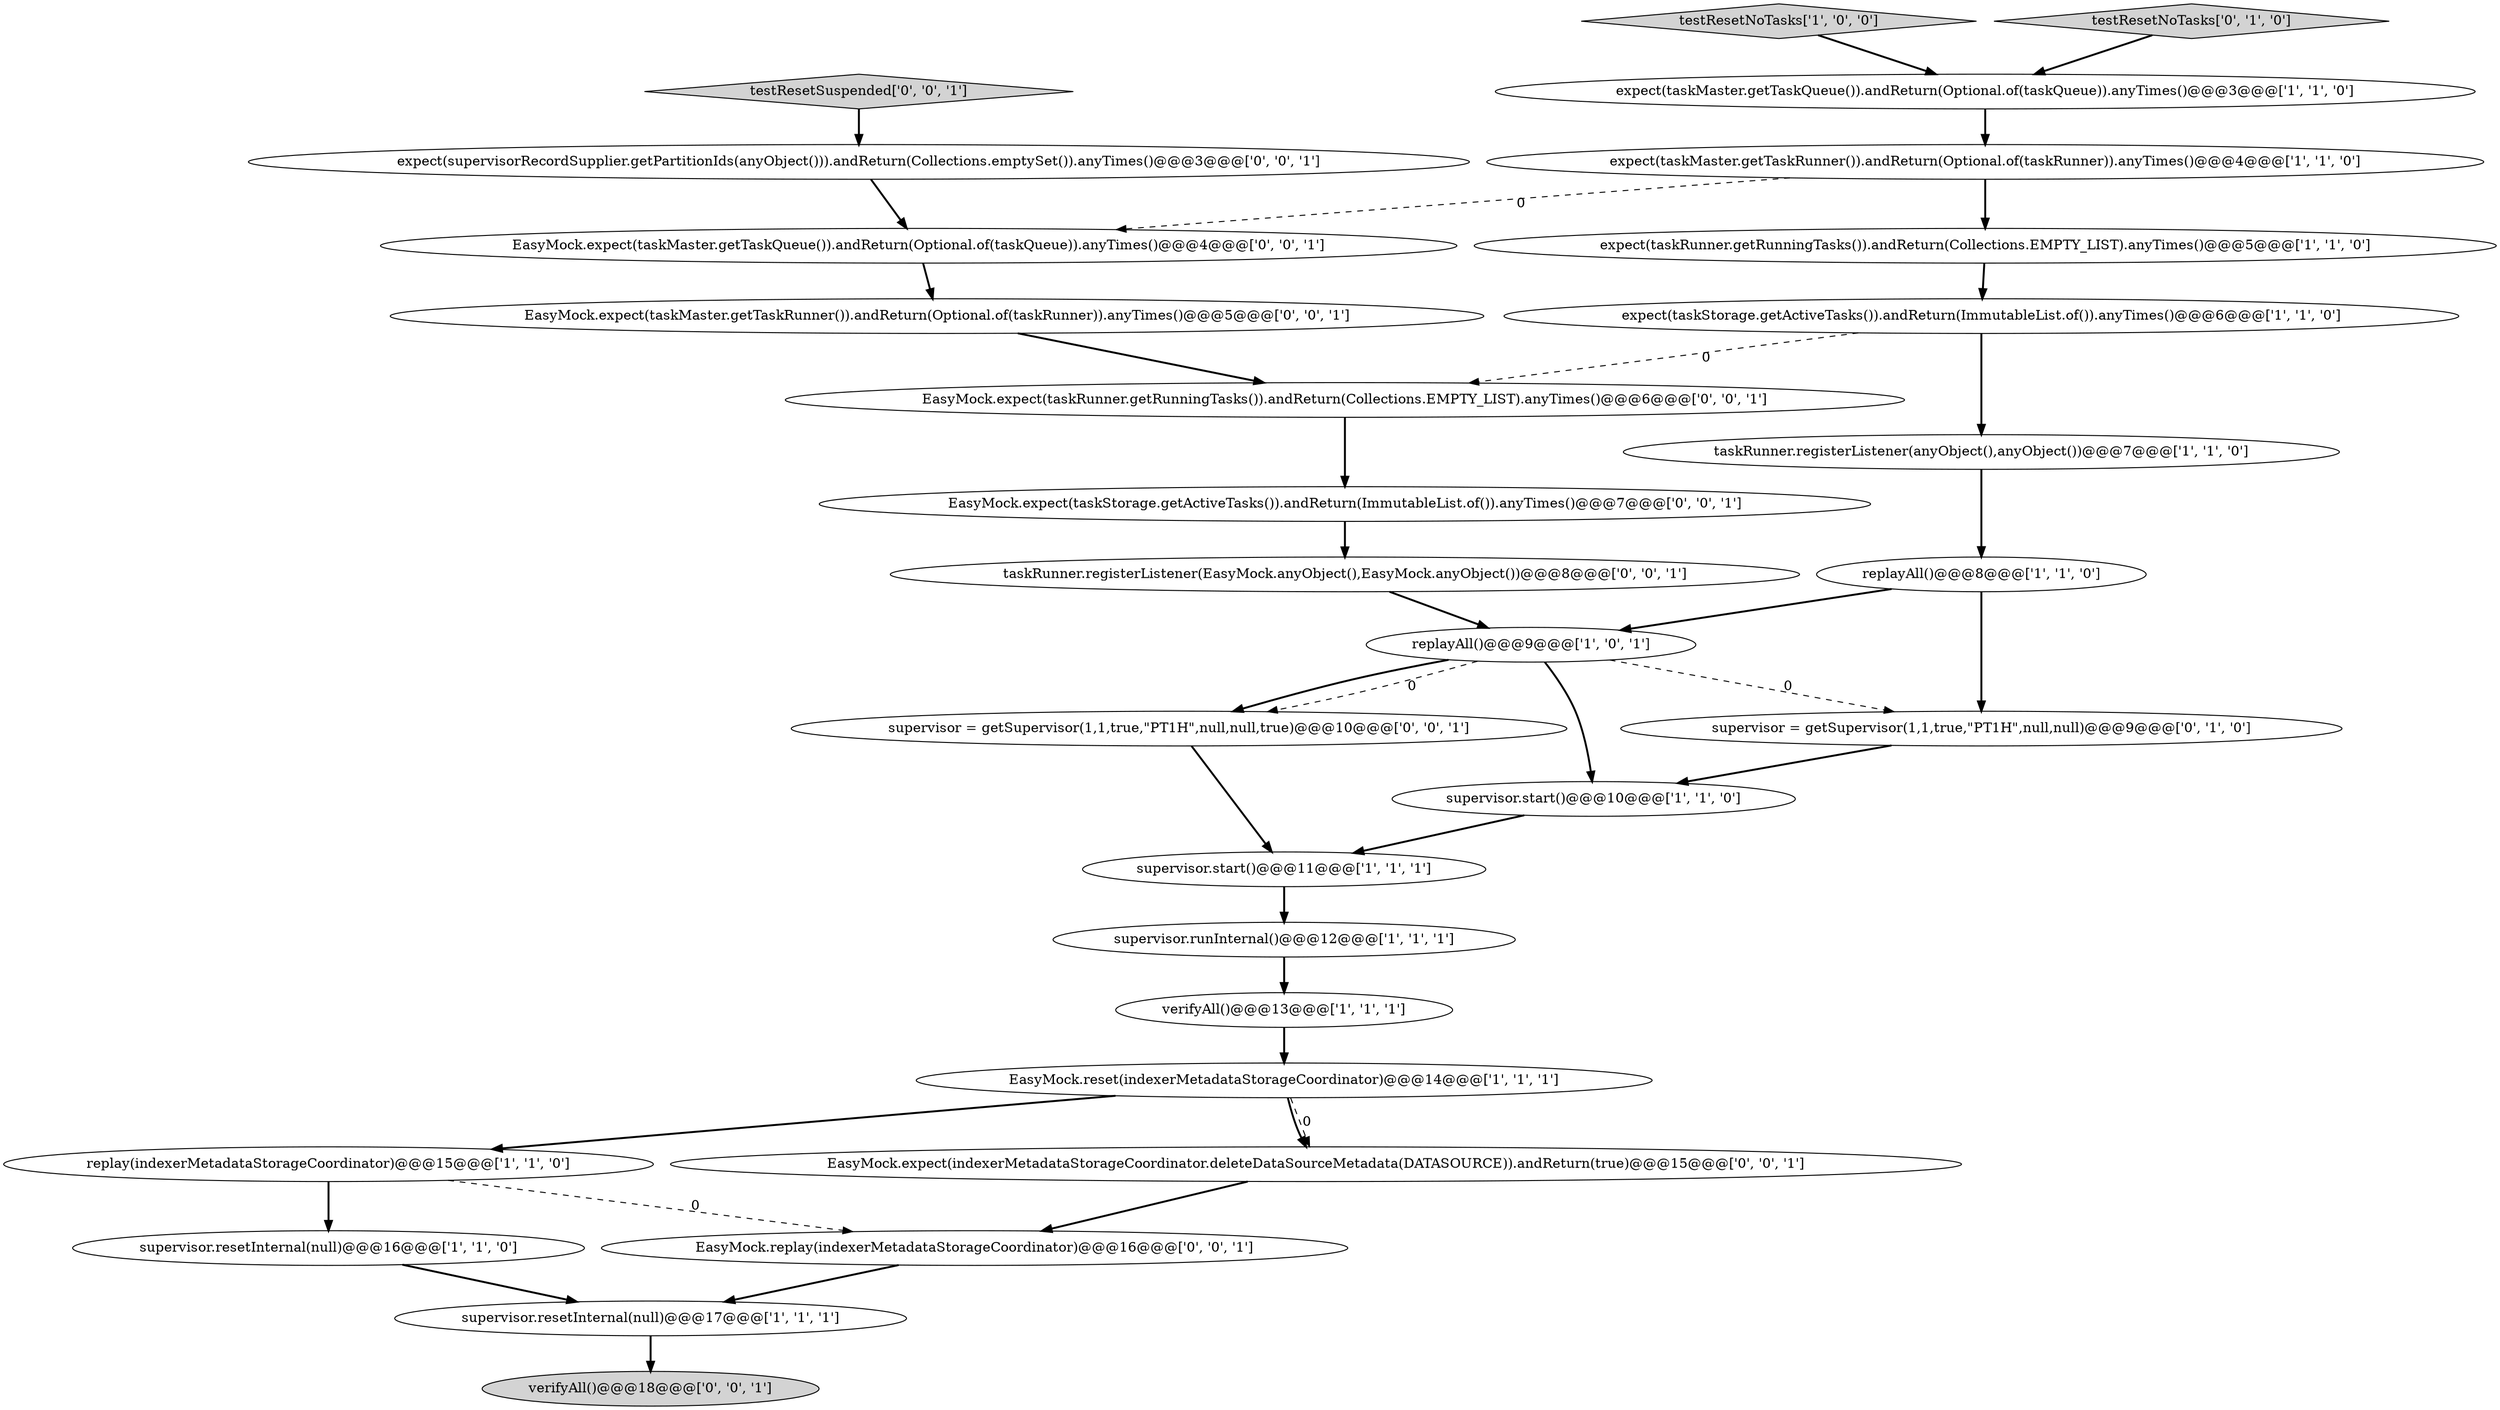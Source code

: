 digraph {
10 [style = filled, label = "supervisor.resetInternal(null)@@@17@@@['1', '1', '1']", fillcolor = white, shape = ellipse image = "AAA0AAABBB1BBB"];
8 [style = filled, label = "replay(indexerMetadataStorageCoordinator)@@@15@@@['1', '1', '0']", fillcolor = white, shape = ellipse image = "AAA0AAABBB1BBB"];
6 [style = filled, label = "replayAll()@@@9@@@['1', '0', '1']", fillcolor = white, shape = ellipse image = "AAA0AAABBB1BBB"];
11 [style = filled, label = "supervisor.resetInternal(null)@@@16@@@['1', '1', '0']", fillcolor = white, shape = ellipse image = "AAA0AAABBB1BBB"];
14 [style = filled, label = "supervisor.start()@@@10@@@['1', '1', '0']", fillcolor = white, shape = ellipse image = "AAA0AAABBB1BBB"];
18 [style = filled, label = "verifyAll()@@@18@@@['0', '0', '1']", fillcolor = lightgray, shape = ellipse image = "AAA0AAABBB3BBB"];
24 [style = filled, label = "expect(supervisorRecordSupplier.getPartitionIds(anyObject())).andReturn(Collections.emptySet()).anyTimes()@@@3@@@['0', '0', '1']", fillcolor = white, shape = ellipse image = "AAA0AAABBB3BBB"];
23 [style = filled, label = "taskRunner.registerListener(EasyMock.anyObject(),EasyMock.anyObject())@@@8@@@['0', '0', '1']", fillcolor = white, shape = ellipse image = "AAA0AAABBB3BBB"];
13 [style = filled, label = "taskRunner.registerListener(anyObject(),anyObject())@@@7@@@['1', '1', '0']", fillcolor = white, shape = ellipse image = "AAA0AAABBB1BBB"];
26 [style = filled, label = "supervisor = getSupervisor(1,1,true,\"PT1H\",null,null,true)@@@10@@@['0', '0', '1']", fillcolor = white, shape = ellipse image = "AAA0AAABBB3BBB"];
9 [style = filled, label = "verifyAll()@@@13@@@['1', '1', '1']", fillcolor = white, shape = ellipse image = "AAA0AAABBB1BBB"];
27 [style = filled, label = "EasyMock.expect(taskStorage.getActiveTasks()).andReturn(ImmutableList.of()).anyTimes()@@@7@@@['0', '0', '1']", fillcolor = white, shape = ellipse image = "AAA0AAABBB3BBB"];
7 [style = filled, label = "testResetNoTasks['1', '0', '0']", fillcolor = lightgray, shape = diamond image = "AAA0AAABBB1BBB"];
1 [style = filled, label = "expect(taskMaster.getTaskRunner()).andReturn(Optional.of(taskRunner)).anyTimes()@@@4@@@['1', '1', '0']", fillcolor = white, shape = ellipse image = "AAA0AAABBB1BBB"];
3 [style = filled, label = "EasyMock.reset(indexerMetadataStorageCoordinator)@@@14@@@['1', '1', '1']", fillcolor = white, shape = ellipse image = "AAA0AAABBB1BBB"];
22 [style = filled, label = "testResetSuspended['0', '0', '1']", fillcolor = lightgray, shape = diamond image = "AAA0AAABBB3BBB"];
28 [style = filled, label = "EasyMock.expect(indexerMetadataStorageCoordinator.deleteDataSourceMetadata(DATASOURCE)).andReturn(true)@@@15@@@['0', '0', '1']", fillcolor = white, shape = ellipse image = "AAA0AAABBB3BBB"];
0 [style = filled, label = "supervisor.runInternal()@@@12@@@['1', '1', '1']", fillcolor = white, shape = ellipse image = "AAA0AAABBB1BBB"];
5 [style = filled, label = "expect(taskRunner.getRunningTasks()).andReturn(Collections.EMPTY_LIST).anyTimes()@@@5@@@['1', '1', '0']", fillcolor = white, shape = ellipse image = "AAA0AAABBB1BBB"];
19 [style = filled, label = "EasyMock.expect(taskRunner.getRunningTasks()).andReturn(Collections.EMPTY_LIST).anyTimes()@@@6@@@['0', '0', '1']", fillcolor = white, shape = ellipse image = "AAA0AAABBB3BBB"];
25 [style = filled, label = "EasyMock.replay(indexerMetadataStorageCoordinator)@@@16@@@['0', '0', '1']", fillcolor = white, shape = ellipse image = "AAA0AAABBB3BBB"];
12 [style = filled, label = "expect(taskStorage.getActiveTasks()).andReturn(ImmutableList.of()).anyTimes()@@@6@@@['1', '1', '0']", fillcolor = white, shape = ellipse image = "AAA0AAABBB1BBB"];
4 [style = filled, label = "replayAll()@@@8@@@['1', '1', '0']", fillcolor = white, shape = ellipse image = "AAA0AAABBB1BBB"];
15 [style = filled, label = "expect(taskMaster.getTaskQueue()).andReturn(Optional.of(taskQueue)).anyTimes()@@@3@@@['1', '1', '0']", fillcolor = white, shape = ellipse image = "AAA0AAABBB1BBB"];
21 [style = filled, label = "EasyMock.expect(taskMaster.getTaskQueue()).andReturn(Optional.of(taskQueue)).anyTimes()@@@4@@@['0', '0', '1']", fillcolor = white, shape = ellipse image = "AAA0AAABBB3BBB"];
2 [style = filled, label = "supervisor.start()@@@11@@@['1', '1', '1']", fillcolor = white, shape = ellipse image = "AAA0AAABBB1BBB"];
20 [style = filled, label = "EasyMock.expect(taskMaster.getTaskRunner()).andReturn(Optional.of(taskRunner)).anyTimes()@@@5@@@['0', '0', '1']", fillcolor = white, shape = ellipse image = "AAA0AAABBB3BBB"];
17 [style = filled, label = "testResetNoTasks['0', '1', '0']", fillcolor = lightgray, shape = diamond image = "AAA0AAABBB2BBB"];
16 [style = filled, label = "supervisor = getSupervisor(1,1,true,\"PT1H\",null,null)@@@9@@@['0', '1', '0']", fillcolor = white, shape = ellipse image = "AAA1AAABBB2BBB"];
24->21 [style = bold, label=""];
4->6 [style = bold, label=""];
15->1 [style = bold, label=""];
13->4 [style = bold, label=""];
26->2 [style = bold, label=""];
6->26 [style = dashed, label="0"];
4->16 [style = bold, label=""];
22->24 [style = bold, label=""];
6->26 [style = bold, label=""];
25->10 [style = bold, label=""];
9->3 [style = bold, label=""];
0->9 [style = bold, label=""];
8->25 [style = dashed, label="0"];
27->23 [style = bold, label=""];
1->21 [style = dashed, label="0"];
20->19 [style = bold, label=""];
12->13 [style = bold, label=""];
19->27 [style = bold, label=""];
10->18 [style = bold, label=""];
8->11 [style = bold, label=""];
23->6 [style = bold, label=""];
6->14 [style = bold, label=""];
11->10 [style = bold, label=""];
21->20 [style = bold, label=""];
17->15 [style = bold, label=""];
12->19 [style = dashed, label="0"];
3->28 [style = dashed, label="0"];
16->14 [style = bold, label=""];
6->16 [style = dashed, label="0"];
3->8 [style = bold, label=""];
14->2 [style = bold, label=""];
5->12 [style = bold, label=""];
2->0 [style = bold, label=""];
7->15 [style = bold, label=""];
3->28 [style = bold, label=""];
28->25 [style = bold, label=""];
1->5 [style = bold, label=""];
}
